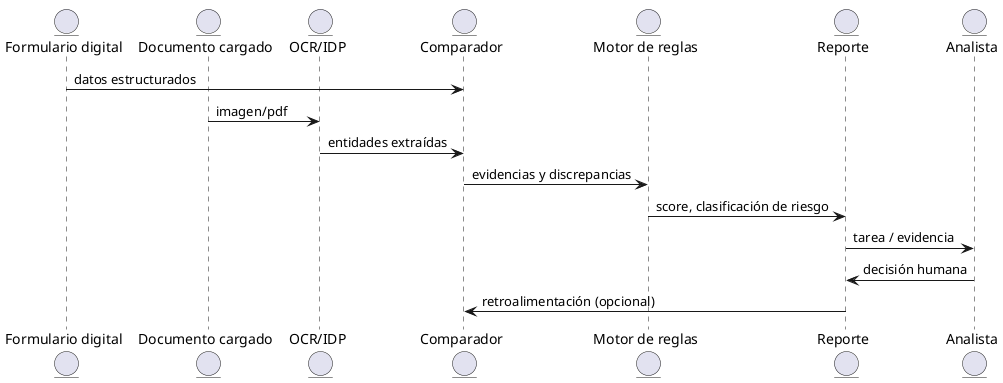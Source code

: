 ﻿@startuml
entity "Formulario digital" as F
entity "Documento cargado" as D
entity "OCR/IDP" as O
entity "Comparador" as C
entity "Motor de reglas" as R
entity "Reporte" as P
entity "Analista" as A

F -> C: datos estructurados
D -> O: imagen/pdf
O -> C: entidades extraídas
C -> R: evidencias y discrepancias
R -> P: score, clasificación de riesgo
P -> A: tarea / evidencia
A -> P: decisión humana
P -> C: retroalimentación (opcional)
@enduml
